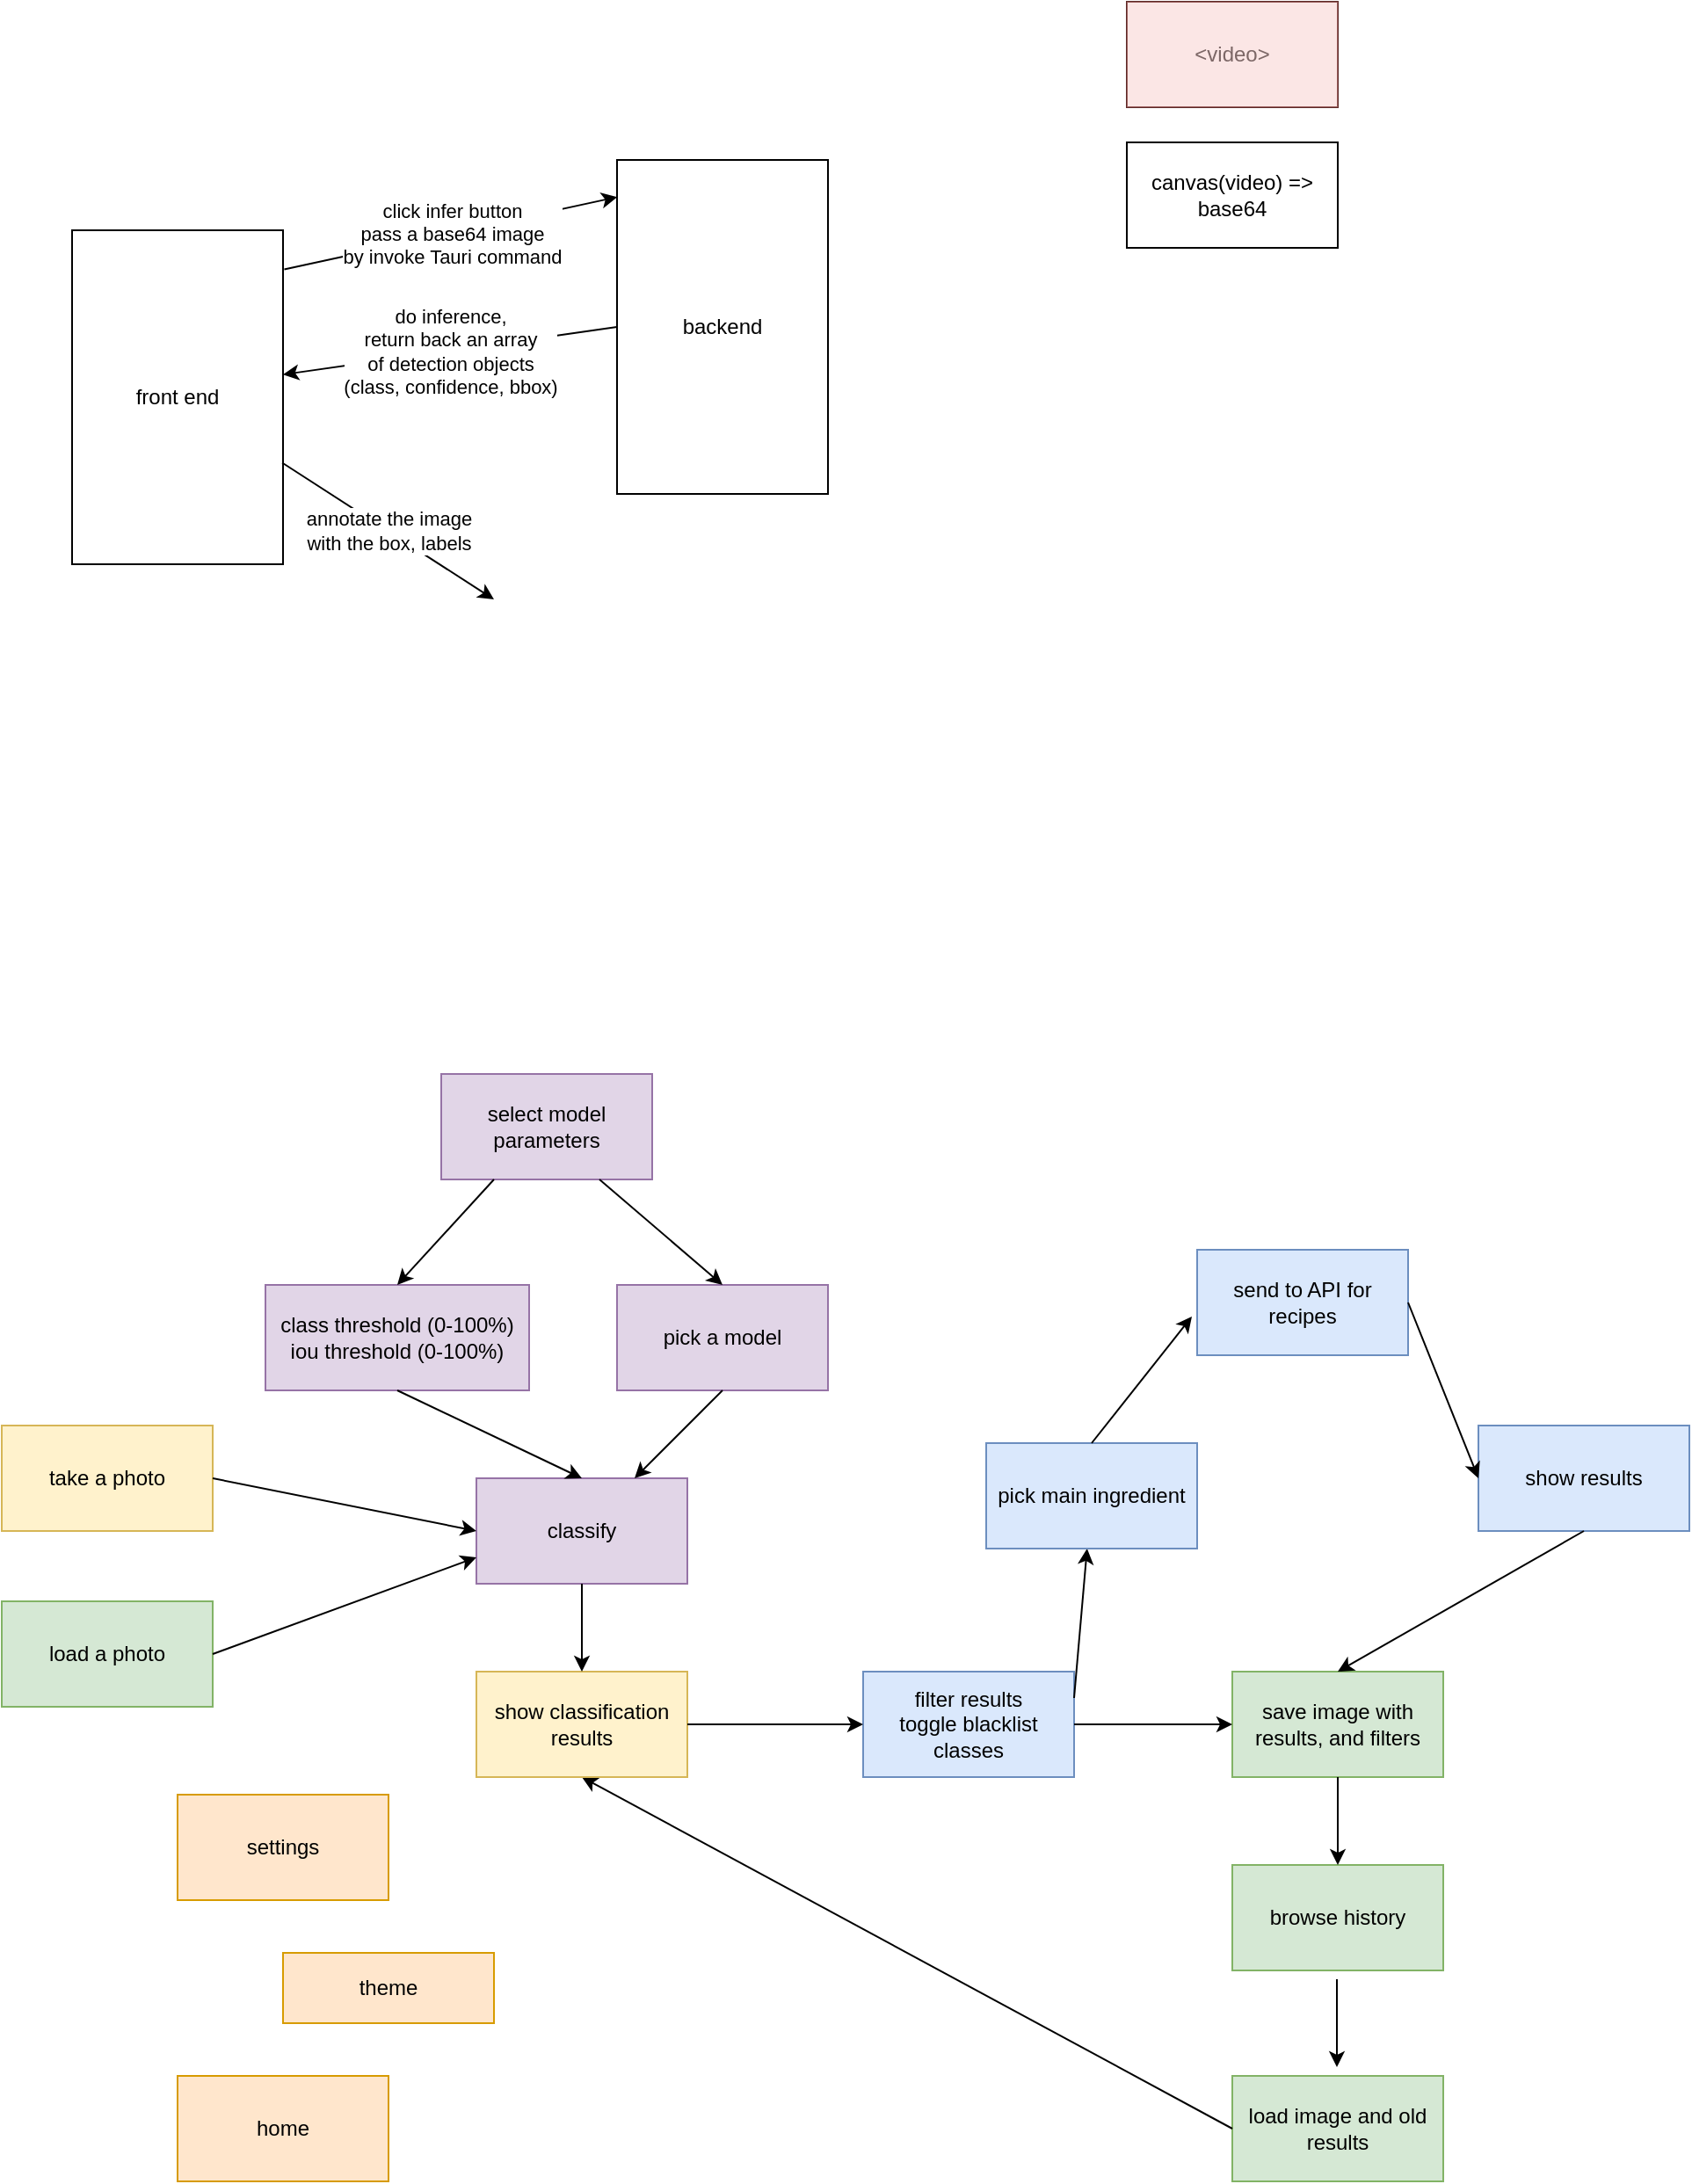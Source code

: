 <mxfile version="26.2.15">
  <diagram name="Page-1" id="B0sfqPYfM4YDE6k8bNgj">
    <mxGraphModel dx="2439" dy="1684" grid="1" gridSize="10" guides="1" tooltips="1" connect="1" arrows="1" fold="1" page="1" pageScale="1" pageWidth="1100" pageHeight="850" math="0" shadow="0">
      <root>
        <mxCell id="0" />
        <mxCell id="1" parent="0" />
        <mxCell id="0LeO4esBcYIRRfaK3NjJ-1" value="take a photo" style="rounded=0;whiteSpace=wrap;html=1;fillColor=#fff2cc;strokeColor=#d6b656;" parent="1" vertex="1">
          <mxGeometry x="-150" y="60" width="120" height="60" as="geometry" />
        </mxCell>
        <mxCell id="0LeO4esBcYIRRfaK3NjJ-3" value="save image with results, and filters" style="rounded=0;whiteSpace=wrap;html=1;fillColor=#d5e8d4;strokeColor=#82b366;" parent="1" vertex="1">
          <mxGeometry x="550" y="200" width="120" height="60" as="geometry" />
        </mxCell>
        <mxCell id="0LeO4esBcYIRRfaK3NjJ-4" value="classify" style="rounded=0;whiteSpace=wrap;html=1;fillColor=#e1d5e7;strokeColor=#9673a6;" parent="1" vertex="1">
          <mxGeometry x="120" y="90" width="120" height="60" as="geometry" />
        </mxCell>
        <mxCell id="0LeO4esBcYIRRfaK3NjJ-5" value="" style="endArrow=classic;html=1;rounded=0;exitX=1;exitY=0.5;exitDx=0;exitDy=0;entryX=0;entryY=0.5;entryDx=0;entryDy=0;" parent="1" source="0LeO4esBcYIRRfaK3NjJ-1" target="0LeO4esBcYIRRfaK3NjJ-4" edge="1">
          <mxGeometry width="50" height="50" relative="1" as="geometry">
            <mxPoint x="200" y="480" as="sourcePoint" />
            <mxPoint x="250" y="430" as="targetPoint" />
          </mxGeometry>
        </mxCell>
        <mxCell id="0LeO4esBcYIRRfaK3NjJ-6" value="browse history" style="rounded=0;whiteSpace=wrap;html=1;fillColor=#d5e8d4;strokeColor=#82b366;" parent="1" vertex="1">
          <mxGeometry x="550" y="310" width="120" height="60" as="geometry" />
        </mxCell>
        <mxCell id="0LeO4esBcYIRRfaK3NjJ-7" value="load image and old results" style="rounded=0;whiteSpace=wrap;html=1;fillColor=#d5e8d4;strokeColor=#82b366;" parent="1" vertex="1">
          <mxGeometry x="550" y="430" width="120" height="60" as="geometry" />
        </mxCell>
        <mxCell id="0LeO4esBcYIRRfaK3NjJ-8" value="" style="endArrow=classic;html=1;rounded=0;exitX=0.5;exitY=1;exitDx=0;exitDy=0;entryX=0.5;entryY=0;entryDx=0;entryDy=0;" parent="1" source="0LeO4esBcYIRRfaK3NjJ-3" target="0LeO4esBcYIRRfaK3NjJ-6" edge="1">
          <mxGeometry width="50" height="50" relative="1" as="geometry">
            <mxPoint x="570" y="490" as="sourcePoint" />
            <mxPoint x="620" y="440" as="targetPoint" />
          </mxGeometry>
        </mxCell>
        <mxCell id="0LeO4esBcYIRRfaK3NjJ-9" value="" style="endArrow=classic;html=1;rounded=0;exitX=0.5;exitY=1;exitDx=0;exitDy=0;entryX=0.5;entryY=0;entryDx=0;entryDy=0;" parent="1" edge="1">
          <mxGeometry width="50" height="50" relative="1" as="geometry">
            <mxPoint x="609.5" y="375" as="sourcePoint" />
            <mxPoint x="609.5" y="425" as="targetPoint" />
          </mxGeometry>
        </mxCell>
        <mxCell id="0LeO4esBcYIRRfaK3NjJ-11" value="" style="endArrow=classic;html=1;rounded=0;exitX=0;exitY=0.5;exitDx=0;exitDy=0;entryX=0.5;entryY=1;entryDx=0;entryDy=0;" parent="1" source="0LeO4esBcYIRRfaK3NjJ-7" target="0LeO4esBcYIRRfaK3NjJ-12" edge="1">
          <mxGeometry width="50" height="50" relative="1" as="geometry">
            <mxPoint x="410" y="490" as="sourcePoint" />
            <mxPoint x="280" y="280" as="targetPoint" />
          </mxGeometry>
        </mxCell>
        <mxCell id="0LeO4esBcYIRRfaK3NjJ-12" value="show classification&lt;div&gt;results&lt;/div&gt;" style="rounded=0;whiteSpace=wrap;html=1;fillColor=#fff2cc;strokeColor=#d6b656;" parent="1" vertex="1">
          <mxGeometry x="120" y="200" width="120" height="60" as="geometry" />
        </mxCell>
        <mxCell id="0LeO4esBcYIRRfaK3NjJ-13" value="" style="endArrow=classic;html=1;rounded=0;exitX=0.5;exitY=1;exitDx=0;exitDy=0;entryX=0.5;entryY=0;entryDx=0;entryDy=0;" parent="1" source="0LeO4esBcYIRRfaK3NjJ-4" target="0LeO4esBcYIRRfaK3NjJ-12" edge="1">
          <mxGeometry width="50" height="50" relative="1" as="geometry">
            <mxPoint x="-100" y="240" as="sourcePoint" />
            <mxPoint x="-50" y="240" as="targetPoint" />
          </mxGeometry>
        </mxCell>
        <mxCell id="0LeO4esBcYIRRfaK3NjJ-16" value="filter results&lt;div&gt;toggle blacklist classes&lt;/div&gt;" style="rounded=0;whiteSpace=wrap;html=1;fillColor=#dae8fc;strokeColor=#6c8ebf;" parent="1" vertex="1">
          <mxGeometry x="340" y="200" width="120" height="60" as="geometry" />
        </mxCell>
        <mxCell id="0LeO4esBcYIRRfaK3NjJ-18" value="" style="endArrow=classic;html=1;rounded=0;exitX=1;exitY=0.5;exitDx=0;exitDy=0;entryX=0;entryY=0.5;entryDx=0;entryDy=0;" parent="1" source="0LeO4esBcYIRRfaK3NjJ-12" target="0LeO4esBcYIRRfaK3NjJ-16" edge="1">
          <mxGeometry width="50" height="50" relative="1" as="geometry">
            <mxPoint x="370" y="420" as="sourcePoint" />
            <mxPoint x="420" y="370" as="targetPoint" />
          </mxGeometry>
        </mxCell>
        <mxCell id="0LeO4esBcYIRRfaK3NjJ-19" value="" style="endArrow=classic;html=1;rounded=0;exitX=1;exitY=0.5;exitDx=0;exitDy=0;entryX=0;entryY=0.5;entryDx=0;entryDy=0;" parent="1" source="0LeO4esBcYIRRfaK3NjJ-16" target="0LeO4esBcYIRRfaK3NjJ-3" edge="1">
          <mxGeometry width="50" height="50" relative="1" as="geometry">
            <mxPoint x="370" y="420" as="sourcePoint" />
            <mxPoint x="420" y="370" as="targetPoint" />
          </mxGeometry>
        </mxCell>
        <mxCell id="0LeO4esBcYIRRfaK3NjJ-20" value="" style="endArrow=classic;html=1;rounded=0;exitX=1;exitY=0.25;exitDx=0;exitDy=0;" parent="1" source="0LeO4esBcYIRRfaK3NjJ-16" target="0LeO4esBcYIRRfaK3NjJ-35" edge="1">
          <mxGeometry width="50" height="50" relative="1" as="geometry">
            <mxPoint x="370" y="420" as="sourcePoint" />
            <mxPoint x="410" y="140" as="targetPoint" />
          </mxGeometry>
        </mxCell>
        <mxCell id="0LeO4esBcYIRRfaK3NjJ-21" value="send to API for recipes" style="rounded=0;whiteSpace=wrap;html=1;fillColor=#dae8fc;strokeColor=#6c8ebf;" parent="1" vertex="1">
          <mxGeometry x="530" y="-40" width="120" height="60" as="geometry" />
        </mxCell>
        <mxCell id="0LeO4esBcYIRRfaK3NjJ-22" value="show results" style="rounded=0;whiteSpace=wrap;html=1;fillColor=#dae8fc;strokeColor=#6c8ebf;" parent="1" vertex="1">
          <mxGeometry x="690" y="60" width="120" height="60" as="geometry" />
        </mxCell>
        <mxCell id="0LeO4esBcYIRRfaK3NjJ-23" value="" style="endArrow=classic;html=1;rounded=0;exitX=1;exitY=0.5;exitDx=0;exitDy=0;entryX=0;entryY=0.5;entryDx=0;entryDy=0;" parent="1" source="0LeO4esBcYIRRfaK3NjJ-21" target="0LeO4esBcYIRRfaK3NjJ-22" edge="1">
          <mxGeometry width="50" height="50" relative="1" as="geometry">
            <mxPoint x="370" y="420" as="sourcePoint" />
            <mxPoint x="420" y="370" as="targetPoint" />
          </mxGeometry>
        </mxCell>
        <mxCell id="0LeO4esBcYIRRfaK3NjJ-24" value="" style="endArrow=classic;html=1;rounded=0;entryX=0.5;entryY=0;entryDx=0;entryDy=0;exitX=0.5;exitY=1;exitDx=0;exitDy=0;" parent="1" source="0LeO4esBcYIRRfaK3NjJ-22" target="0LeO4esBcYIRRfaK3NjJ-3" edge="1">
          <mxGeometry width="50" height="50" relative="1" as="geometry">
            <mxPoint x="370" y="420" as="sourcePoint" />
            <mxPoint x="420" y="370" as="targetPoint" />
          </mxGeometry>
        </mxCell>
        <mxCell id="0LeO4esBcYIRRfaK3NjJ-25" value="pick a model" style="rounded=0;whiteSpace=wrap;html=1;fillColor=#e1d5e7;strokeColor=#9673a6;" parent="1" vertex="1">
          <mxGeometry x="200" y="-20" width="120" height="60" as="geometry" />
        </mxCell>
        <mxCell id="0LeO4esBcYIRRfaK3NjJ-26" value="class threshold (0-100%)&lt;div&gt;iou threshold (0-100%)&lt;/div&gt;" style="rounded=0;whiteSpace=wrap;html=1;fillColor=#e1d5e7;strokeColor=#9673a6;" parent="1" vertex="1">
          <mxGeometry y="-20" width="150" height="60" as="geometry" />
        </mxCell>
        <mxCell id="0LeO4esBcYIRRfaK3NjJ-27" value="" style="endArrow=classic;html=1;rounded=0;exitX=0.5;exitY=1;exitDx=0;exitDy=0;entryX=0.5;entryY=0;entryDx=0;entryDy=0;" parent="1" source="0LeO4esBcYIRRfaK3NjJ-26" target="0LeO4esBcYIRRfaK3NjJ-4" edge="1">
          <mxGeometry width="50" height="50" relative="1" as="geometry">
            <mxPoint x="370" y="150" as="sourcePoint" />
            <mxPoint x="420" y="100" as="targetPoint" />
          </mxGeometry>
        </mxCell>
        <mxCell id="0LeO4esBcYIRRfaK3NjJ-28" value="" style="endArrow=classic;html=1;rounded=0;exitX=0.5;exitY=1;exitDx=0;exitDy=0;entryX=0.75;entryY=0;entryDx=0;entryDy=0;" parent="1" source="0LeO4esBcYIRRfaK3NjJ-25" target="0LeO4esBcYIRRfaK3NjJ-4" edge="1">
          <mxGeometry width="50" height="50" relative="1" as="geometry">
            <mxPoint x="370" y="150" as="sourcePoint" />
            <mxPoint x="420" y="100" as="targetPoint" />
          </mxGeometry>
        </mxCell>
        <mxCell id="0LeO4esBcYIRRfaK3NjJ-29" value="select model parameters" style="rounded=0;whiteSpace=wrap;html=1;fillColor=#e1d5e7;strokeColor=#9673a6;" parent="1" vertex="1">
          <mxGeometry x="100" y="-140" width="120" height="60" as="geometry" />
        </mxCell>
        <mxCell id="0LeO4esBcYIRRfaK3NjJ-30" value="" style="endArrow=classic;html=1;rounded=0;exitX=0.25;exitY=1;exitDx=0;exitDy=0;entryX=0.5;entryY=0;entryDx=0;entryDy=0;" parent="1" source="0LeO4esBcYIRRfaK3NjJ-29" target="0LeO4esBcYIRRfaK3NjJ-26" edge="1">
          <mxGeometry width="50" height="50" relative="1" as="geometry">
            <mxPoint x="370" y="150" as="sourcePoint" />
            <mxPoint x="420" y="100" as="targetPoint" />
          </mxGeometry>
        </mxCell>
        <mxCell id="0LeO4esBcYIRRfaK3NjJ-31" value="" style="endArrow=classic;html=1;rounded=0;exitX=0.75;exitY=1;exitDx=0;exitDy=0;entryX=0.5;entryY=0;entryDx=0;entryDy=0;" parent="1" source="0LeO4esBcYIRRfaK3NjJ-29" target="0LeO4esBcYIRRfaK3NjJ-25" edge="1">
          <mxGeometry width="50" height="50" relative="1" as="geometry">
            <mxPoint x="150" y="-80" as="sourcePoint" />
            <mxPoint x="85" y="-10" as="targetPoint" />
          </mxGeometry>
        </mxCell>
        <mxCell id="0LeO4esBcYIRRfaK3NjJ-32" value="settings" style="rounded=0;whiteSpace=wrap;html=1;fillColor=#ffe6cc;strokeColor=#d79b00;" parent="1" vertex="1">
          <mxGeometry x="-50" y="270" width="120" height="60" as="geometry" />
        </mxCell>
        <mxCell id="0LeO4esBcYIRRfaK3NjJ-33" value="theme" style="rounded=0;whiteSpace=wrap;html=1;fillColor=#ffe6cc;strokeColor=#d79b00;" parent="1" vertex="1">
          <mxGeometry x="10" y="360" width="120" height="40" as="geometry" />
        </mxCell>
        <mxCell id="0LeO4esBcYIRRfaK3NjJ-34" value="home" style="rounded=0;whiteSpace=wrap;html=1;fillColor=#ffe6cc;strokeColor=#d79b00;" parent="1" vertex="1">
          <mxGeometry x="-50" y="430" width="120" height="60" as="geometry" />
        </mxCell>
        <mxCell id="0LeO4esBcYIRRfaK3NjJ-35" value="pick main ingredient" style="rounded=0;whiteSpace=wrap;html=1;fillColor=#dae8fc;strokeColor=#6c8ebf;" parent="1" vertex="1">
          <mxGeometry x="410" y="70" width="120" height="60" as="geometry" />
        </mxCell>
        <mxCell id="0LeO4esBcYIRRfaK3NjJ-36" value="load a photo" style="rounded=0;whiteSpace=wrap;html=1;fillColor=#d5e8d4;strokeColor=#82b366;" parent="1" vertex="1">
          <mxGeometry x="-150" y="160" width="120" height="60" as="geometry" />
        </mxCell>
        <mxCell id="0LeO4esBcYIRRfaK3NjJ-37" value="" style="endArrow=classic;html=1;rounded=0;exitX=1;exitY=0.5;exitDx=0;exitDy=0;entryX=0;entryY=0.75;entryDx=0;entryDy=0;" parent="1" source="0LeO4esBcYIRRfaK3NjJ-36" target="0LeO4esBcYIRRfaK3NjJ-4" edge="1">
          <mxGeometry width="50" height="50" relative="1" as="geometry">
            <mxPoint x="370" y="210" as="sourcePoint" />
            <mxPoint x="420" y="160" as="targetPoint" />
          </mxGeometry>
        </mxCell>
        <mxCell id="0LeO4esBcYIRRfaK3NjJ-38" value="" style="endArrow=classic;html=1;rounded=0;exitX=0.5;exitY=0;exitDx=0;exitDy=0;entryX=-0.025;entryY=0.633;entryDx=0;entryDy=0;entryPerimeter=0;" parent="1" source="0LeO4esBcYIRRfaK3NjJ-35" target="0LeO4esBcYIRRfaK3NjJ-21" edge="1">
          <mxGeometry width="50" height="50" relative="1" as="geometry">
            <mxPoint x="480" y="210" as="sourcePoint" />
            <mxPoint x="530" y="160" as="targetPoint" />
          </mxGeometry>
        </mxCell>
        <mxCell id="BCp7kCb9t3-ZsUN6VGoY-1" value="front end" style="rounded=0;whiteSpace=wrap;html=1;" vertex="1" parent="1">
          <mxGeometry x="-110" y="-620" width="120" height="190" as="geometry" />
        </mxCell>
        <mxCell id="BCp7kCb9t3-ZsUN6VGoY-2" value="backend" style="rounded=0;whiteSpace=wrap;html=1;" vertex="1" parent="1">
          <mxGeometry x="200" y="-660" width="120" height="190" as="geometry" />
        </mxCell>
        <mxCell id="BCp7kCb9t3-ZsUN6VGoY-4" value="click infer button&lt;div&gt;pass a base64 image&lt;/div&gt;&lt;div&gt;by invoke Tauri command&lt;/div&gt;" style="endArrow=classic;html=1;rounded=0;exitX=1.006;exitY=0.117;exitDx=0;exitDy=0;exitPerimeter=0;entryX=0.001;entryY=0.111;entryDx=0;entryDy=0;entryPerimeter=0;" edge="1" parent="1" source="BCp7kCb9t3-ZsUN6VGoY-1" target="BCp7kCb9t3-ZsUN6VGoY-2">
          <mxGeometry width="50" height="50" relative="1" as="geometry">
            <mxPoint x="180" y="-300" as="sourcePoint" />
            <mxPoint x="230" y="-350" as="targetPoint" />
          </mxGeometry>
        </mxCell>
        <mxCell id="BCp7kCb9t3-ZsUN6VGoY-6" value="do inference,&lt;div&gt;return back an array&lt;/div&gt;&lt;div&gt;of detection objects&lt;/div&gt;&lt;div&gt;(class, confidence, bbox)&lt;/div&gt;" style="endArrow=classic;html=1;rounded=0;exitX=0;exitY=0.5;exitDx=0;exitDy=0;entryX=1.001;entryY=0.365;entryDx=0;entryDy=0;entryPerimeter=0;" edge="1" parent="1" source="BCp7kCb9t3-ZsUN6VGoY-2">
          <mxGeometry width="50" height="50" relative="1" as="geometry">
            <mxPoint x="168.92" y="-540" as="sourcePoint" />
            <mxPoint x="10.0" y="-537.91" as="targetPoint" />
          </mxGeometry>
        </mxCell>
        <mxCell id="BCp7kCb9t3-ZsUN6VGoY-8" value="annotate the image&lt;div&gt;with the box, labels&lt;/div&gt;" style="endArrow=classic;html=1;rounded=0;exitX=0.996;exitY=0.696;exitDx=0;exitDy=0;exitPerimeter=0;" edge="1" parent="1" source="BCp7kCb9t3-ZsUN6VGoY-1">
          <mxGeometry width="50" height="50" relative="1" as="geometry">
            <mxPoint x="180" y="-300" as="sourcePoint" />
            <mxPoint x="130" y="-410" as="targetPoint" />
          </mxGeometry>
        </mxCell>
        <mxCell id="BCp7kCb9t3-ZsUN6VGoY-9" value="&amp;lt;video&amp;gt;" style="rounded=0;whiteSpace=wrap;html=1;" vertex="1" parent="1">
          <mxGeometry x="490" y="-750" width="120" height="60" as="geometry" />
        </mxCell>
        <mxCell id="BCp7kCb9t3-ZsUN6VGoY-10" value="canvas(video) =&amp;gt; base64" style="rounded=0;whiteSpace=wrap;html=1;" vertex="1" parent="1">
          <mxGeometry x="490" y="-670" width="120" height="60" as="geometry" />
        </mxCell>
        <mxCell id="BCp7kCb9t3-ZsUN6VGoY-11" value="" style="rounded=0;whiteSpace=wrap;html=1;fillColor=#f8cecc;strokeColor=#b85450;opacity=50;" vertex="1" parent="1">
          <mxGeometry x="490" y="-750" width="120" height="60" as="geometry" />
        </mxCell>
      </root>
    </mxGraphModel>
  </diagram>
</mxfile>
